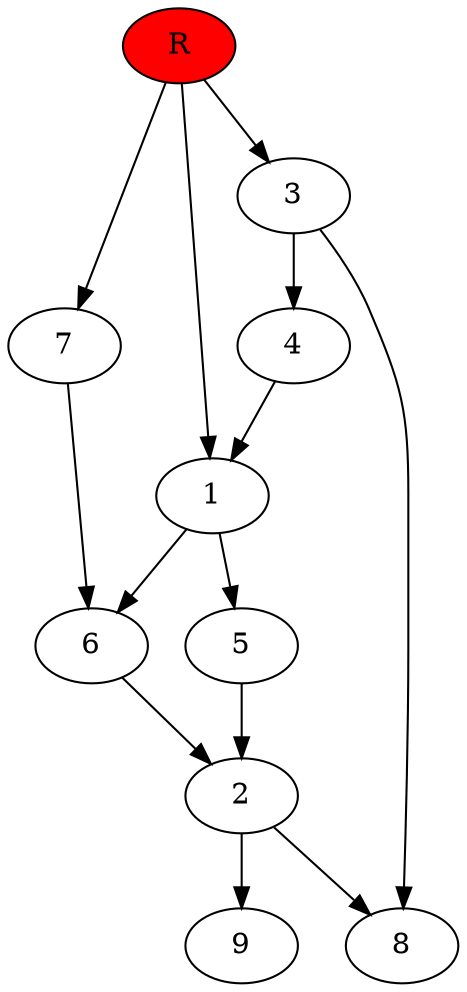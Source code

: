 digraph prb40614 {
	1
	2
	3
	4
	5
	6
	7
	8
	R [fillcolor="#ff0000" style=filled]
	1 -> 5
	1 -> 6
	2 -> 8
	2 -> 9
	3 -> 4
	3 -> 8
	4 -> 1
	5 -> 2
	6 -> 2
	7 -> 6
	R -> 1
	R -> 3
	R -> 7
}
